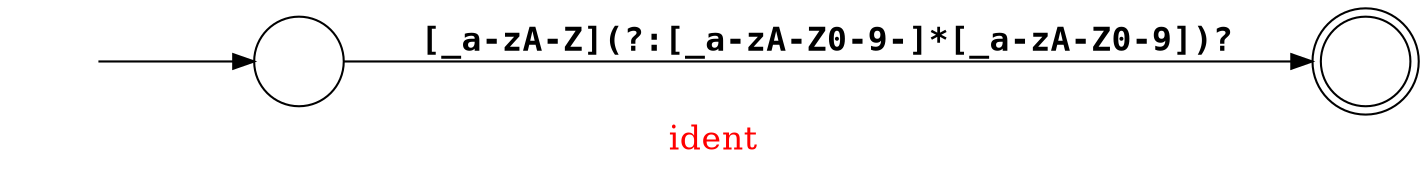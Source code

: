 // Copyright (C) 2007 - 2015 Robert Nielsen <robert@dakota.org>
//
// Licensed under the Apache License, Version 2.0 (the "License");
// you may not use this file except in compliance with the License.
// You may obtain a copy of the License at
//
//      http://www.apache.org/licenses/LICENSE-2.0
//
// Unless required by applicable law or agreed to in writing, software
// distributed under the License is distributed on an "AS IS" BASIS,
// WITHOUT WARRANTIES OR CONDITIONS OF ANY KIND, either express or implied.
// See the License for the specific language governing permissions and
// limitations under the License.

digraph "ident"
{
  graph [ label = "\G", fontcolor = red, fontsize = 16 ];
  graph [ rankdir = "LR",
          center = true,
          //size = "7.5,10",
          //page = "8.5,11",
          ];

  node [ shape = circle, width = 0.6, fontsize = 16 ];
  node [ label = "" ]; // comment out this line if you want the node names displayed

  // on OS X/darwin it wants Courier-Bold and Courier-Oblique
  edge [ fontname = "Courier-Bold", minlen = 2.0, fontsize = 16 ];

  // 1    char idents: [_a-zA-Z]
  // 2,3+ char idents: [_a-zA-Z][_a-zA-Z0-9-]*[_a-zA-Z0-9]
  //
  // [_a-zA-Z](?:[_a-zA-Z0-9-]*[_a-zA-Z0-9])?
  //
  
  00 [ style = invis ];
  00 -> 05;
  05 -> 95 [ label = "[_a-zA-Z](?:[_a-zA-Z0-9-]*[_a-zA-Z0-9])?" ];
  95 [ shape = doublecircle ];

}
